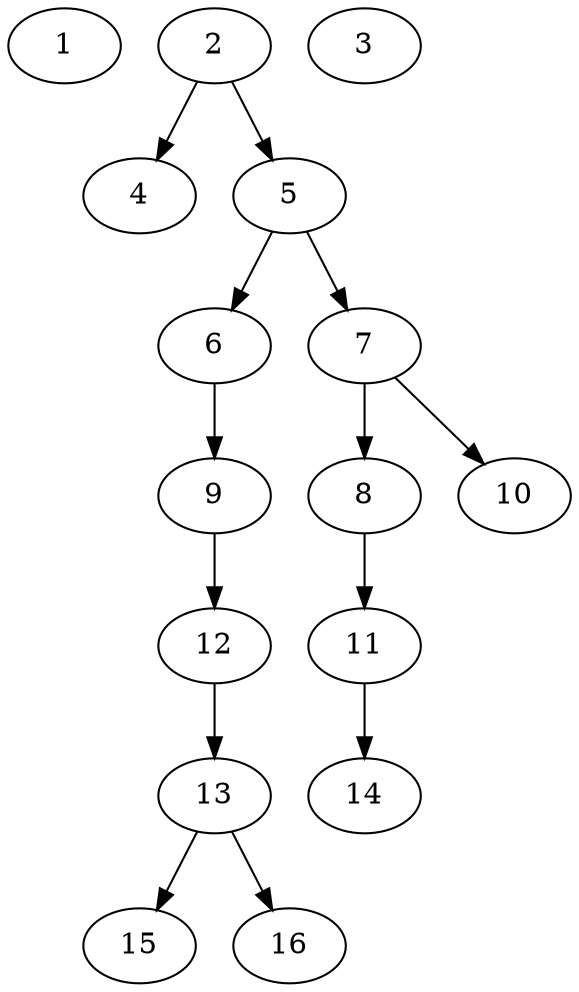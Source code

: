 // DAG (tier=1-easy, mode=data, n=16, ccr=0.334, fat=0.411, density=0.298, regular=0.743, jump=0.058, mindata=1048576, maxdata=8388608)
// DAG automatically generated by daggen at Sun Aug 24 16:33:33 2025
// /home/ermia/Project/Environments/daggen/bin/daggen --dot --ccr 0.334 --fat 0.411 --regular 0.743 --density 0.298 --jump 0.058 --mindata 1048576 --maxdata 8388608 -n 16 
digraph G {
  1 [size="548504163749363264", alpha="0.04", expect_size="274252081874681632"]
  2 [size="125500166019249024", alpha="0.12", expect_size="62750083009624512"]
  2 -> 4 [size ="48600650350592"]
  2 -> 5 [size ="48600650350592"]
  3 [size="12476751199071182", alpha="0.10", expect_size="6238375599535591"]
  4 [size="401607509921497088000", alpha="0.17", expect_size="200803754960748544000"]
  5 [size="676168099425091", alpha="0.06", expect_size="338084049712545"]
  5 -> 6 [size ="66378795057152"]
  5 -> 7 [size ="66378795057152"]
  6 [size="2852884428157445", alpha="0.11", expect_size="1426442214078722"]
  6 -> 9 [size ="62702797979648"]
  7 [size="5056348022202490", alpha="0.01", expect_size="2528174011101245"]
  7 -> 8 [size ="85309802938368"]
  7 -> 10 [size ="85309802938368"]
  8 [size="64885569165744648", alpha="0.17", expect_size="32442784582872324"]
  8 -> 11 [size ="28246330572800"]
  9 [size="45018322938548453376", alpha="0.11", expect_size="22509161469274226688"]
  9 -> 12 [size ="101239392043008"]
  10 [size="32156442821768136", alpha="0.14", expect_size="16078221410884068"]
  11 [size="83302296905056256000", alpha="0.06", expect_size="41651148452528128000"]
  11 -> 14 [size ="152590666956800"]
  12 [size="49675597636585536", alpha="0.07", expect_size="24837798818292768"]
  12 -> 13 [size ="23845423546368"]
  13 [size="324970456631482515456", alpha="0.01", expect_size="162485228315741257728"]
  13 -> 15 [size ="378139960147968"]
  13 -> 16 [size ="378139960147968"]
  14 [size="203383781913807290368", alpha="0.19", expect_size="101691890956903645184"]
  15 [size="839040406794413", alpha="0.05", expect_size="419520203397206"]
  16 [size="623981010111370", alpha="0.09", expect_size="311990505055685"]
}